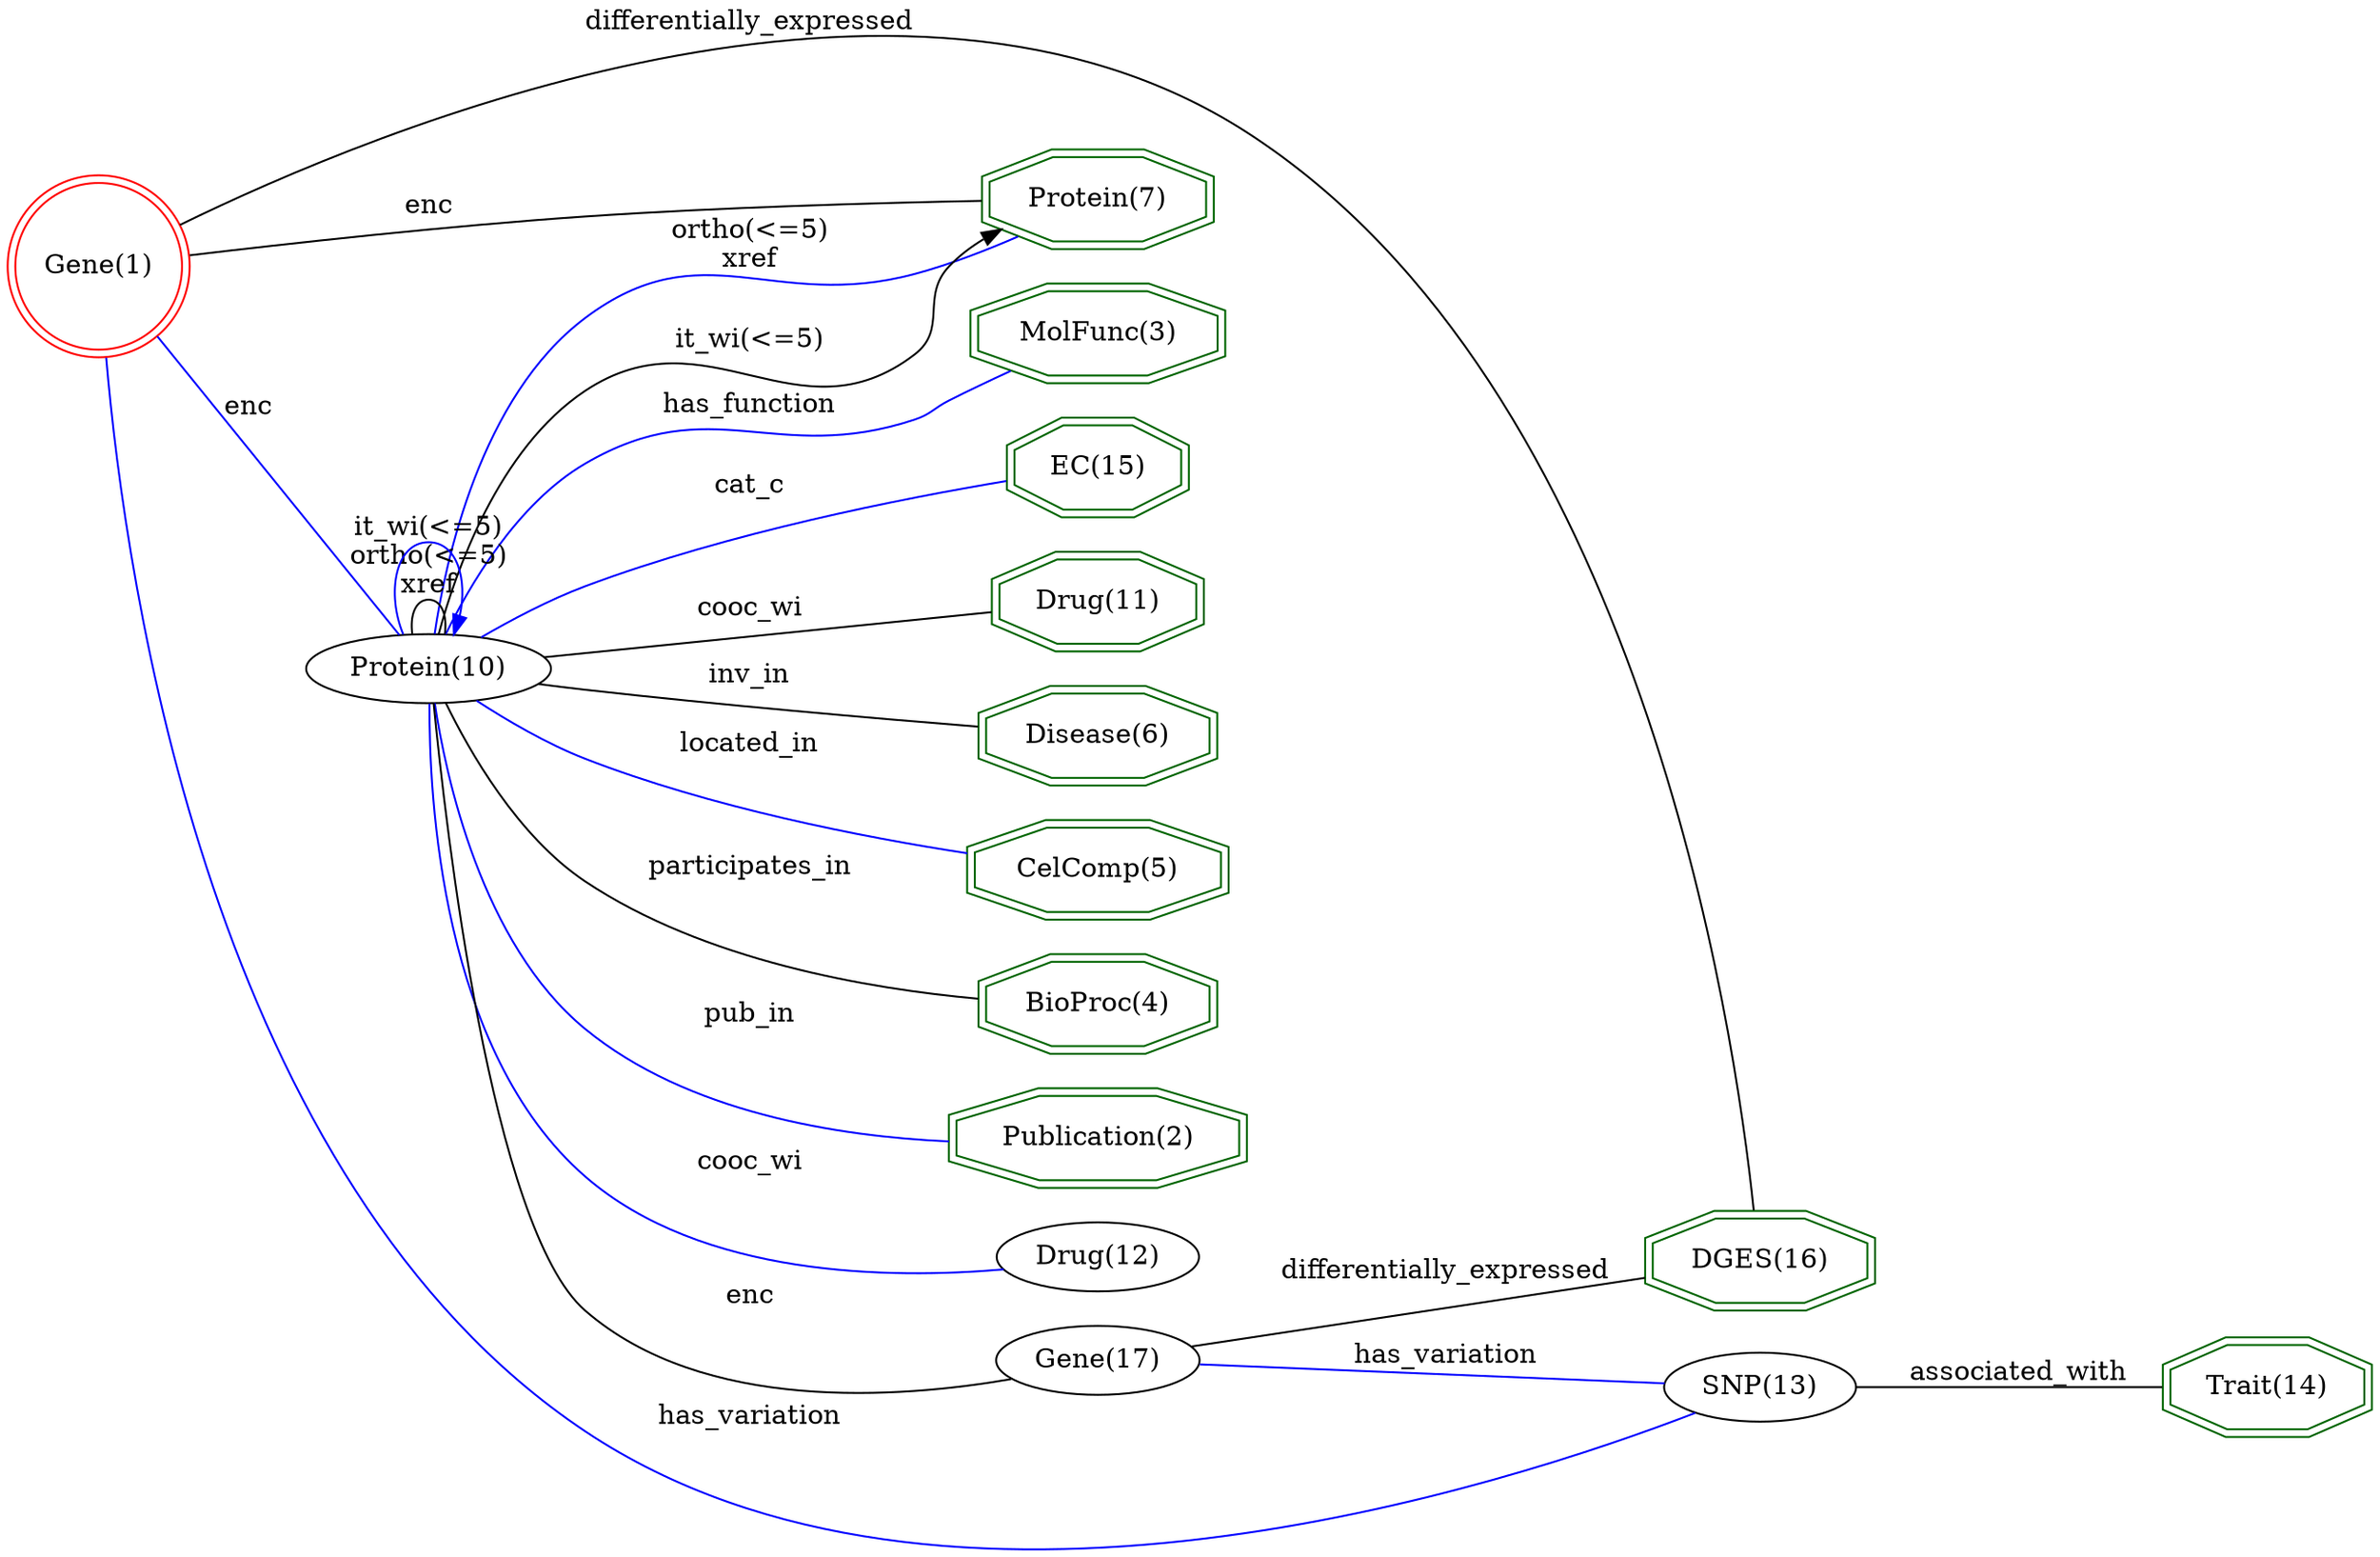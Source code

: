digraph {
	graph [_draw_="c 9 -#fffffe00 C 7 -#ffffff P 4 0 0 0 717.21 1052.51 717.21 1052.51 0 ",
		bb="0,0,1052.5,717.21",
		dpi=96,
		rankdir=LR,
		xdotversion=1.7
	];
	node [label="\N"];
	"MolFunc(3)"	[_draw_="c 7 -#006400 p 8 539.1 558.76 539.1 573.67 504.96 584.21 456.67 584.21 422.53 573.67 422.53 558.76 456.67 548.21 504.96 548.21 c \
7 -#006400 p 8 543.09 555.8 543.09 576.62 505.56 588.21 456.07 588.21 418.53 576.62 418.53 555.8 456.07 544.21 505.56 544.21 ",
		_ldraw_="F 14 11 -Times-Roman c 7 -#000000 T 480.81 562.51 0 67 10 -MolFunc(3) ",
		color=darkgreen,
		height=0.61111,
		pos="480.81,566.21",
		shape=doubleoctagon,
		width=1.7331];
	"Gene(1)"	[_draw_="c 7 -#ff0000 e 43.65 600.21 39.78 39.78 c 7 -#ff0000 e 43.65 600.21 43.79 43.79 ",
		_ldraw_="F 14 11 -Times-Roman c 7 -#000000 T 43.65 596.51 0 45 7 -Gene(1) ",
		color=red,
		height=1.2124,
		pos="43.646,600.21",
		shape=doublecircle,
		width=1.2124];
	"DGES(16)"	[_draw_="c 7 -#006400 p 8 826.11 124.76 826.11 139.67 795.58 150.21 752.41 150.21 721.89 139.67 721.89 124.76 752.41 114.21 795.58 114.21 \
c 7 -#006400 p 8 830.12 121.91 830.12 142.52 796.26 154.21 751.74 154.21 717.88 142.52 717.88 121.91 751.74 110.21 796.26 110.21 ",
		_ldraw_="F 14 11 -Times-Roman c 7 -#000000 T 774 128.51 0 58 8 -DGES(16) ",
		color=darkgreen,
		height=0.61111,
		pos="774,132.21",
		shape=doubleoctagon,
		width=1.5572];
	"Gene(1)" -> "DGES(16)"	[_draw_="c 7 -#000000 B 7 82.84 620.18 172.88 664.18 402.01 758.07 550.94 659.21 732.3 538.83 765.89 238.1 771.8 154.23 ",
		_ldraw_="F 14 11 -Times-Roman c 7 -#000000 T 327.18 706.01 0 131 24 -differentially_expressed ",
		arrowhead=none,
		color=black,
		label=differentially_expressed,
		lp="327.18,709.71",
		pos="82.845,620.18 172.88,664.18 402.01,758.07 550.94,659.21 732.3,538.83 765.89,238.1 771.8,154.23"];
	"Protein(7)"	[_draw_="c 7 -#006400 p 8 530.71 620.76 530.71 635.67 501.48 646.21 460.14 646.21 430.91 635.67 430.91 620.76 460.14 610.21 501.48 610.21 \
c 7 -#006400 p 8 534.71 617.95 534.71 638.48 502.18 650.21 459.44 650.21 426.92 638.48 426.92 617.95 459.44 606.21 502.18 606.21 ",
		_ldraw_="F 14 11 -Times-Roman c 7 -#000000 T 480.81 624.51 0 55 10 -Protein(7) ",
		color=darkgreen,
		height=0.61111,
		pos="480.81,628.21",
		shape=doubleoctagon,
		width=1.4986];
	"Gene(1)" -> "Protein(7)"	[_draw_="c 7 -#000000 B 7 87.41 605.17 131.13 610.05 201.05 617.31 261.68 621.21 318.02 624.84 382.67 626.62 426.87 627.47 ",
		_ldraw_="F 14 11 -Times-Roman c 7 -#000000 T 192.99 623.01 0 19 3 -enc ",
		arrowhead=none,
		color=black,
		label=enc,
		lp="192.99,626.71",
		pos="87.409,605.17 131.13,610.05 201.05,617.31 261.68,621.21 318.02,624.84 382.67,626.62 426.87,627.47"];
	"Protein(10)"	[_draw_="c 7 -#000000 e 192.99 409.21 50.89 18 ",
		_ldraw_="F 14 11 -Times-Roman c 7 -#000000 T 192.99 405.51 0 62 11 -Protein(10) ",
		height=0.5,
		pos="192.99,409.21",
		width=1.4082];
	"Gene(1)" -> "Protein(10)"	[_draw_="c 7 -#0000ff B 4 70.99 566.07 102.61 525.08 154.4 457.94 178.66 426.49 ",
		_ldraw_="F 14 11 -Times-Roman c 7 -#000000 T 114.79 519.01 0 19 3 -enc ",
		arrowhead=none,
		color=blue,
		label=enc,
		lp="114.79,522.71",
		pos="70.988,566.07 102.61,525.08 154.4,457.94 178.66,426.49"];
	"SNP(13)"	[_draw_="c 7 -#000000 e 774 68.21 41.69 18 ",
		_ldraw_="F 14 11 -Times-Roman c 7 -#000000 T 774 64.51 0 48 7 -SNP(13) ",
		height=0.5,
		pos="774,68.213",
		width=1.1555];
	"Gene(1)" -> "SNP(13)"	[_draw_="c 7 -#0000ff B 7 46.5 556.56 53.73 448.81 89.05 170.44 261.68 53.21 415.05 -50.93 658.28 24.74 742.85 56.23 ",
		_ldraw_="F 14 11 -Times-Roman c 7 -#000000 T 327.18 57.01 0 73 13 -has_variation ",
		arrowhead=none,
		color=blue,
		label=has_variation,
		lp="327.18,60.713",
		pos="46.504,556.56 53.729,448.81 89.048,170.44 261.68,53.213 415.05,-50.933 658.28,24.743 742.85,56.225"];
	"EC(15)"	[_draw_="c 7 -#006400 p 8 520.11 496.76 520.11 511.67 497.09 522.21 464.53 522.21 441.51 511.67 441.51 496.76 464.53 486.21 497.09 486.21 \
c 7 -#006400 p 8 524.1 494.19 524.1 514.24 497.96 526.21 463.66 526.21 437.52 514.24 437.52 494.19 463.66 482.21 497.96 482.21 ",
		_ldraw_="F 14 11 -Times-Roman c 7 -#000000 T 480.81 500.51 0 40 6 -EC(15) ",
		color=darkgreen,
		height=0.61111,
		pos="480.81,504.21",
		shape=doubleoctagon,
		width=1.2054];
	"Drug(11)"	[_draw_="c 7 -#006400 p 8 528.07 434.76 528.07 449.67 500.39 460.21 461.24 460.21 433.55 449.67 433.55 434.76 461.24 424.21 500.39 424.21 \
c 7 -#006400 p 8 532.08 432 532.08 452.42 501.13 464.21 460.5 464.21 429.54 452.42 429.54 432 460.5 420.21 501.13 420.21 ",
		_ldraw_="F 14 11 -Times-Roman c 7 -#000000 T 480.81 438.51 0 51 8 -Drug(11) ",
		color=darkgreen,
		height=0.61111,
		pos="480.81,442.21",
		shape=doubleoctagon,
		width=1.4204];
	"Trait(14)"	[_draw_="c 7 -#006400 p 8 1048.72 60.76 1048.72 75.67 1021.81 86.21 983.76 86.21 956.85 75.67 956.85 60.76 983.76 50.21 1021.81 50.21 c 7 \
-#006400 p 8 1052.74 58.03 1052.74 78.39 1022.57 90.21 982.99 90.21 952.83 78.39 952.83 58.03 982.99 46.21 1022.57 46.21 ",
		_ldraw_="F 14 11 -Times-Roman c 7 -#000000 T 1002.78 64.51 0 49 9 -Trait(14) ",
		color=darkgreen,
		height=0.61111,
		pos="1002.8,68.213",
		shape=doubleoctagon,
		width=1.3813];
	"Disease(6)"	[_draw_="c 7 -#006400 p 8 532.93 372.76 532.93 387.67 502.4 398.21 459.23 398.21 428.7 387.67 428.7 372.76 459.23 362.21 502.4 362.21 c 7 \
-#006400 p 8 536.93 369.91 536.93 390.52 503.07 402.21 458.55 402.21 424.7 390.52 424.7 369.91 458.55 358.21 503.07 358.21 ",
		_ldraw_="F 14 11 -Times-Roman c 7 -#000000 T 480.81 376.51 0 58 10 -Disease(6) ",
		color=darkgreen,
		height=0.61111,
		pos="480.81,380.21",
		shape=doubleoctagon,
		width=1.5572];
	"CelComp(5)"	[_draw_="c 7 -#006400 p 8 540.42 310.76 540.42 325.67 505.5 336.21 456.12 336.21 421.21 325.67 421.21 310.76 456.12 300.21 505.5 300.21 c \
7 -#006400 p 8 544.41 307.78 544.41 328.64 506.09 340.21 455.54 340.21 417.22 328.64 417.22 307.78 455.54 296.21 506.09 296.21 ",
		_ldraw_="F 14 11 -Times-Roman c 7 -#000000 T 480.81 314.51 0 69 10 -CelComp(5) ",
		color=darkgreen,
		height=0.61111,
		pos="480.81,318.21",
		shape=doubleoctagon,
		width=1.7721];
	"BioProc(4)"	[_draw_="c 7 -#006400 p 8 535.14 248.76 535.14 263.67 503.32 274.21 458.31 274.21 426.49 263.67 426.49 248.76 458.31 238.21 503.32 238.21 \
c 7 -#006400 p 8 539.15 245.87 539.15 266.56 503.96 278.21 457.66 278.21 422.47 266.56 422.47 245.87 457.66 234.21 503.96 234.21 ",
		_ldraw_="F 14 11 -Times-Roman c 7 -#000000 T 480.81 252.51 0 61 10 -BioProc(4) ",
		color=darkgreen,
		height=0.61111,
		pos="480.81,256.21",
		shape=doubleoctagon,
		width=1.6158];
	"Publication(2)"	[_draw_="c 7 -#006400 p 8 547.06 186.76 547.06 201.67 508.25 212.21 453.37 212.21 414.56 201.67 414.56 186.76 453.37 176.21 508.25 176.21 \
c 7 -#006400 p 8 551.07 183.7 551.07 204.73 508.79 216.21 452.84 216.21 410.56 204.73 410.56 183.7 452.84 172.21 508.79 172.21 ",
		_ldraw_="F 14 11 -Times-Roman c 7 -#000000 T 480.81 190.51 0 78 14 -Publication(2) ",
		color=darkgreen,
		height=0.61111,
		pos="480.81,194.21",
		shape=doubleoctagon,
		width=1.948];
	"Protein(10)" -> "MolFunc(3)"	[_draw_="c 7 -#0000ff B 13 203.33 426.99 214.5 446.34 235.05 476.6 261.68 492.21 312.68 522.11 340.98 486.57 392.68 515.21 403.14 521.01 \
401.02 528.17 410.68 535.21 418.55 540.95 427.64 545.95 436.6 550.18 ",
		_ldraw_="F 14 11 -Times-Roman c 7 -#000000 T 327.18 519.01 0 70 12 -has_function ",
		arrowhead=none,
		color=blue,
		label=has_function,
		lp="327.18,522.71",
		pos="203.33,426.99 214.5,446.34 235.05,476.6 261.68,492.21 312.68,522.11 340.98,486.57 392.68,515.21 403.14,521.01 401.02,528.17 410.68,\
535.21 418.55,540.95 427.64,545.95 436.6,550.18"];
	"Protein(10)" -> "EC(15)"	[_draw_="c 7 -#0000ff B 10 216.16 425.3 228.92 433.86 245.57 443.89 261.68 450.21 317.02 471.93 335.11 462.4 392.68 477.21 409.09 481.44 \
427.01 486.85 442.3 491.71 ",
		_ldraw_="F 14 11 -Times-Roman c 7 -#000000 T 327.18 481.01 0 29 5 -cat_c ",
		arrowhead=none,
		color=blue,
		label=cat_c,
		lp="327.18,484.71",
		pos="216.16,425.3 228.92,433.86 245.57,443.89 261.68,450.21 317.02,471.93 335.11,462.4 392.68,477.21 409.09,481.44 427.01,486.85 442.3,\
491.71"];
	"Protein(10)" -> "Drug(11)"	[_draw_="c 7 -#000000 B 4 241.51 414.7 293.42 420.69 376.22 430.25 429.29 436.38 ",
		_ldraw_="F 14 11 -Times-Roman c 7 -#000000 T 327.18 435.01 0 46 7 -cooc_wi ",
		arrowhead=none,
		color=black,
		label=cooc_wi,
		lp="327.18,438.71",
		pos="241.51,414.7 293.42,420.69 376.22,430.25 429.29,436.38"];
	"Protein(10)" -> "Disease(6)"	[_draw_="c 7 -#000000 B 7 241.32 403.49 248.15 402.7 255.09 401.92 261.68 401.21 317.1 395.27 380.53 389.25 424.65 385.19 ",
		_ldraw_="F 14 11 -Times-Roman c 7 -#000000 T 327.18 405.01 0 35 6 -inv_in ",
		arrowhead=none,
		color=black,
		label=inv_in,
		lp="327.18,408.71",
		pos="241.32,403.49 248.15,402.7 255.09,401.92 261.68,401.21 317.1,395.27 380.53,389.25 424.65,385.19"];
	"Protein(10)" -> "CelComp(5)"	[_draw_="c 7 -#0000ff B 7 216.89 393.31 229.6 385.1 245.97 375.52 261.68 369.21 312.21 348.93 372.71 335.58 417.16 327.65 ",
		_ldraw_="F 14 11 -Times-Roman c 7 -#000000 T 327.18 373.01 0 57 10 -located_in ",
		arrowhead=none,
		color=blue,
		label=located_in,
		lp="327.18,376.71",
		pos="216.89,393.31 229.6,385.1 245.97,375.52 261.68,369.21 312.21,348.93 372.71,335.58 417.16,327.65"];
	"Protein(10)" -> "Protein(7)"	[_draw_="c 7 -#0000ff B 10 196.11 427.34 201.05 460.87 216.57 532.4 261.68 568.21 307.98 604.97 336 574.44 392.68 591.21 402.69 594.17 424.21 \
603.3 443.36 611.75 ",
		_ldraw_="F 14 11 -Times-Roman c 7 -#000000 T 327.18 610.01 0 61 10 -ortho(<=5) F 14 11 -Times-Roman c 7 -#000000 T 327.18 595.01 0 22 4 -xref ",
		arrowhead=none,
		color=blue,
		label="ortho(<=5)\nxref",
		lp="327.18,606.21",
		pos="196.11,427.34 201.05,460.87 216.57,532.4 261.68,568.21 307.98,604.97 336,574.44 392.68,591.21 402.69,594.17 424.21,603.3 443.36,\
611.75"];
	"Protein(10)" -> "Protein(7)"	[_draw_="c 7 -#000000 B 13 198.64 427.48 206.6 454.71 225.59 505.39 261.68 530.21 310.16 563.55 346.87 512.31 392.68 549.21 410.43 563.5 \
395.09 580.6 410.68 597.21 415.28 602.11 420.8 606.29 426.68 609.83 ",
		_hdraw_="S 5 -solid c 7 -#000000 C 7 -#000000 P 3 425.03 612.92 435.49 614.6 428.36 606.76 ",
		_ldraw_="F 14 11 -Times-Roman c 7 -#000000 T 327.18 553.01 0 61 10 -it_wi(<=5) ",
		arrowhead=normal,
		color=black,
		label="it_wi(<=5)",
		lp="327.18,556.71",
		pos="e,435.49,614.6 198.64,427.48 206.6,454.71 225.59,505.39 261.68,530.21 310.16,563.55 346.87,512.31 392.68,549.21 410.43,563.5 395.09,\
580.6 410.68,597.21 415.28,602.11 420.8,606.29 426.68,609.83"];
	"Protein(10)" -> "BioProc(4)"	[_draw_="c 7 -#000000 B 7 201.76 391.44 212.21 369.66 232.86 333.2 261.68 313.21 309.62 279.99 375.65 266.13 422.47 260.35 ",
		_ldraw_="F 14 11 -Times-Roman c 7 -#000000 T 327.18 317.01 0 80 15 -participates_in ",
		arrowhead=none,
		color=black,
		label=participates_in,
		lp="327.18,320.71",
		pos="201.76,391.44 212.21,369.66 232.86,333.2 261.68,313.21 309.62,279.99 375.65,266.13 422.47,260.35"];
	"Protein(10)" -> "Publication(2)"	[_draw_="c 7 -#0000ff B 7 196.08 391.04 200.99 357 216.51 283.62 261.68 245.21 302.87 210.2 363.64 198.18 410.58 194.5 ",
		_ldraw_="F 14 11 -Times-Roman c 7 -#000000 T 327.18 249.01 0 38 6 -pub_in ",
		arrowhead=none,
		color=blue,
		label=pub_in,
		lp="327.18,252.71",
		pos="196.08,391.04 200.99,357 216.51,283.62 261.68,245.21 302.87,210.2 363.64,198.18 410.58,194.5"];
	"Protein(10)" -> "Protein(10)"	[_draw_="c 7 -#000000 B 7 185.93 427.37 184.85 436.75 187.2 445.21 192.99 445.21 198.78 445.21 201.13 436.75 200.04 427.37 ",
		_ldraw_="F 14 11 -Times-Roman c 7 -#000000 T 192.99 464.01 0 61 10 -ortho(<=5) F 14 11 -Times-Roman c 7 -#000000 T 192.99 449.01 0 22 4 -xref ",
		arrowhead=none,
		color=black,
		label="ortho(<=5)\nxref",
		lp="192.99,460.21",
		pos="185.93,427.37 184.85,436.75 187.2,445.21 192.99,445.21 198.78,445.21 201.13,436.75 200.04,427.37"];
	"Protein(10)" -> "Protein(10)"	[_draw_="c 7 -#0000ff B 7 182.02 427.12 174.71 448.21 178.36 475.21 192.99 475.21 205.44 475.21 209.94 455.63 206.49 436.8 ",
		_hdraw_="S 5 -solid c 7 -#0000ff C 7 -#0000ff P 3 209.87 435.91 203.96 427.12 203.1 437.68 ",
		_ldraw_="F 14 11 -Times-Roman c 7 -#000000 T 192.99 479.01 0 61 10 -it_wi(<=5) ",
		arrowhead=normal,
		color=blue,
		label="it_wi(<=5)",
		lp="192.99,482.71",
		pos="e,203.96,427.12 182.02,427.12 174.71,448.21 178.36,475.21 192.99,475.21 205.44,475.21 209.94,455.63 206.49,436.8"];
	"Drug(12)"	[_draw_="c 7 -#000000 e 480.81 136.21 43.59 18 ",
		_ldraw_="F 14 11 -Times-Roman c 7 -#000000 T 480.81 132.51 0 51 8 -Drug(12) ",
		height=0.5,
		pos="480.81,136.21",
		width=1.2096];
	"Protein(10)" -> "Drug(12)"	[_draw_="c 7 -#0000ff B 7 193.38 391.18 192.96 347.33 198.42 234.56 261.68 177.21 309.93 133.48 389.54 129.62 438.08 132.05 ",
		_ldraw_="F 14 11 -Times-Roman c 7 -#000000 T 327.18 181.01 0 46 7 -cooc_wi ",
		arrowhead=none,
		color=blue,
		label=cooc_wi,
		lp="327.18,184.71",
		pos="193.38,391.18 192.96,347.33 198.42,234.56 261.68,177.21 309.93,133.48 389.54,129.62 438.08,132.05"];
	"Gene(17)"	[_draw_="c 7 -#000000 e 480.81 82.21 44.39 18 ",
		_ldraw_="F 14 11 -Times-Roman c 7 -#000000 T 480.81 78.51 0 52 8 -Gene(17) ",
		height=0.5,
		pos="480.81,82.213",
		width=1.2277];
	"Protein(10)" -> "Gene(17)"	[_draw_="c 7 -#000000 B 7 195.49 390.94 200.69 332.3 219.96 150.44 261.68 112.21 309.88 68.06 391.01 69.5 439.58 75.33 ",
		_ldraw_="F 14 11 -Times-Roman c 7 -#000000 T 327.18 116.01 0 19 3 -enc ",
		arrowhead=none,
		color=black,
		label=enc,
		lp="327.18,119.71",
		pos="195.49,390.94 200.69,332.3 219.96,150.44 261.68,112.21 309.88,68.056 391.01,69.505 439.58,75.335"];
	"SNP(13)" -> "Trait(14)"	[_draw_="c 7 -#000000 B 4 815.81 68.21 854.32 68.21 912.1 68.21 953.03 68.21 ",
		_ldraw_="F 14 11 -Times-Roman c 7 -#000000 T 891.56 72.01 0 87 15 -associated_with ",
		arrowhead=none,
		color=black,
		label=associated_with,
		lp="891.56,75.713",
		pos="815.81,68.213 854.32,68.213 912.1,68.213 953.03,68.213"];
	"Gene(17)" -> "DGES(16)"	[_draw_="c 7 -#000000 B 4 521.69 89.06 572.47 97.78 660.47 112.89 717.7 122.72 ",
		_ldraw_="F 14 11 -Times-Roman c 7 -#000000 T 634.44 122.01 0 131 24 -differentially_expressed ",
		arrowhead=none,
		color=black,
		label=differentially_expressed,
		lp="634.44,125.71",
		pos="521.69,89.061 572.47,97.78 660.47,112.89 717.7,122.72"];
	"Gene(17)" -> "SNP(13)"	[_draw_="c 7 -#0000ff B 4 524.78 80.15 580.62 77.46 677.45 72.81 732.21 70.17 ",
		_ldraw_="F 14 11 -Times-Roman c 7 -#000000 T 634.44 81.01 0 73 13 -has_variation ",
		arrowhead=none,
		color=blue,
		label=has_variation,
		lp="634.44,84.713",
		pos="524.78,80.148 580.62,77.463 677.45,72.807 732.21,70.175"];
}
